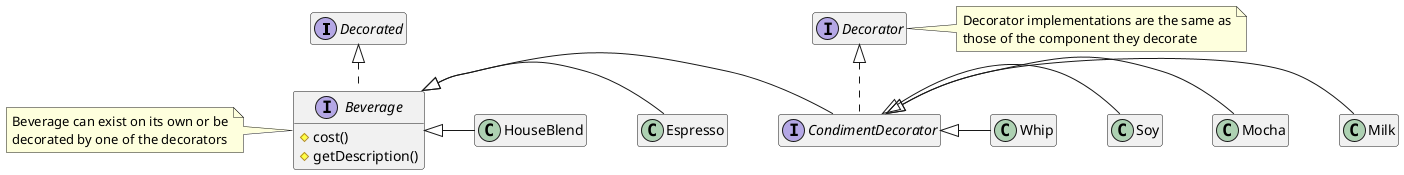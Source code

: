 @startuml
hide empty fields
hide empty methods
skinparam Nodesep 50
skinparam Ranksep 40


interface Decorated
interface Decorator
interface Beverage
interface CondimentDecorator
class Espresso
class HouseBlend
class Milk
class Mocha
class Whip
class Soy

Beverage : #cost()
Beverage : #getDescription()

Beverage <|- CondimentDecorator
CondimentDecorator <|-down Milk
CondimentDecorator <|-down Mocha
CondimentDecorator <|-down Soy
CondimentDecorator <|-down Whip
Decorated <|.. Beverage
Beverage <|- Espresso
Beverage <|- HouseBlend
Decorator <|.. CondimentDecorator








'VictorianChair <-down- ChairFactory
'
note left of Beverage
Beverage can exist on its own or be
decorated by one of the decorators
end note

note right of Decorator
Decorator implementations are the same as
those of the component they decorate
end note

@enduml

